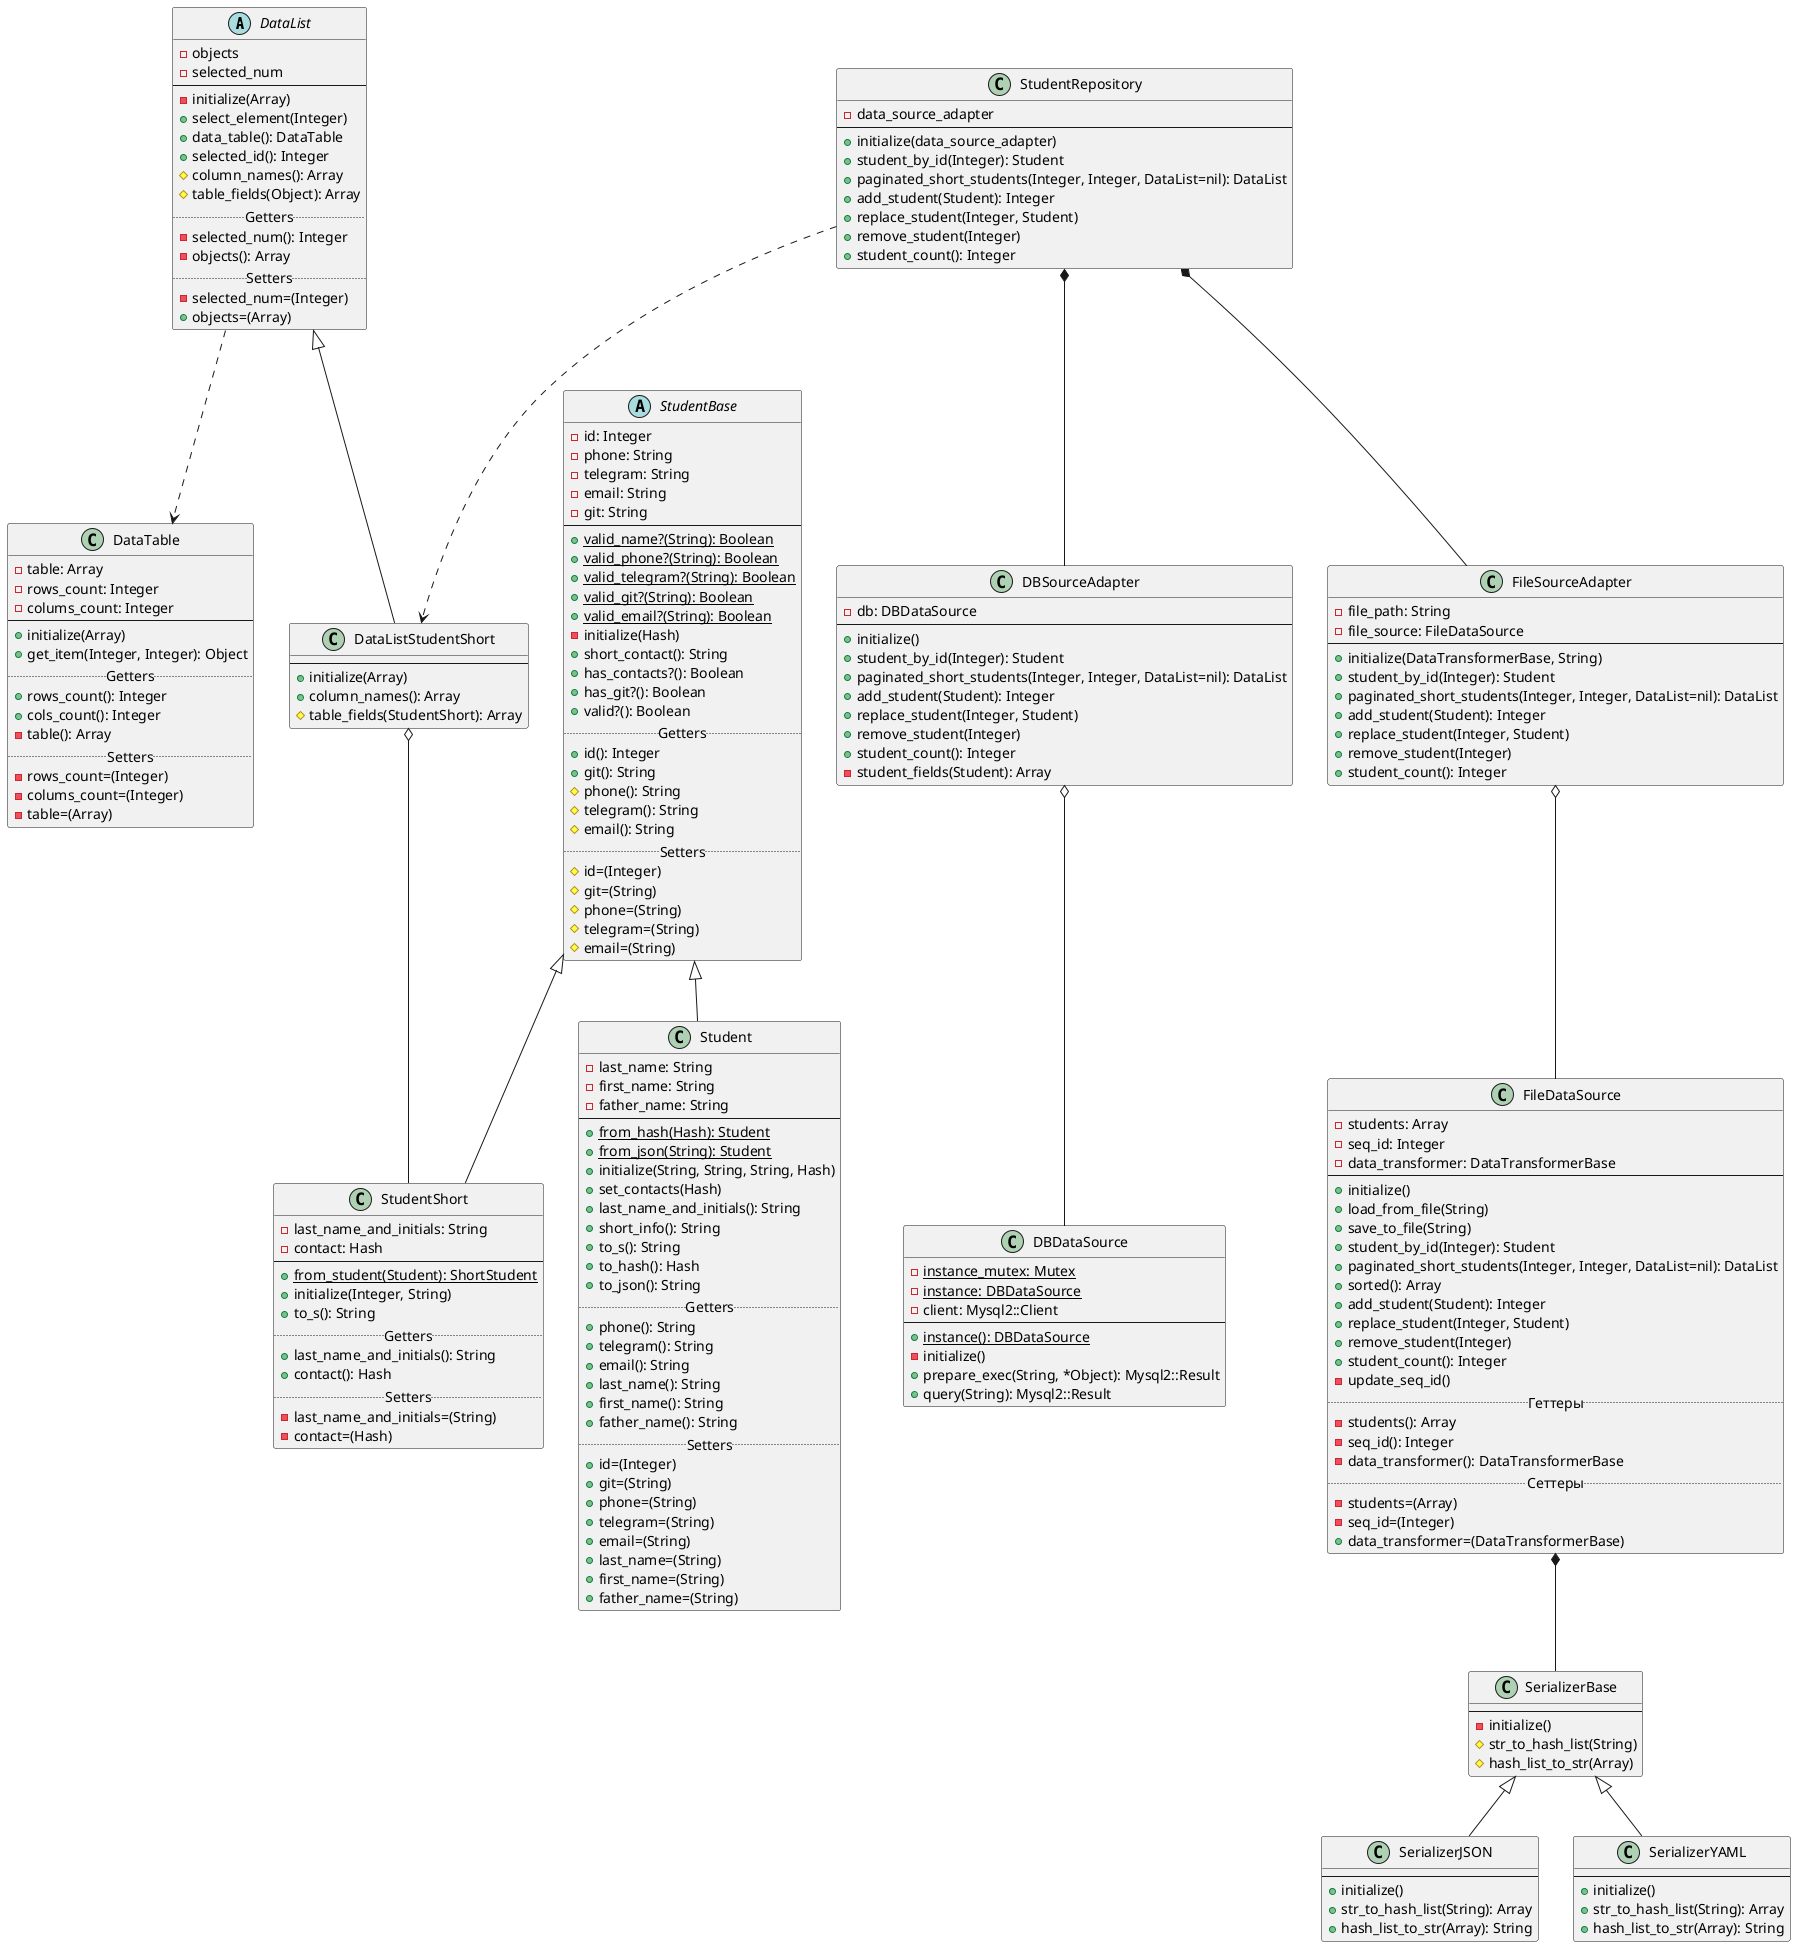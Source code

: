 @startuml
'https://plantuml.com/class-diagram

DataList ..> DataTable
DataListStudentShort o-- StudentShort
FileDataSource *-- SerializerBase
DBSourceAdapter o-- DBDataSource
FileSourceAdapter o-- FileDataSource
StudentRepository *-- DBSourceAdapter
StudentRepository *-- FileSourceAdapter
StudentRepository ..> DataListStudentShort

abstract class StudentBase {
    -id: Integer
    -phone: String
    -telegram: String
    -email: String
    -git: String
    --
    +{static}valid_name?(String): Boolean
    +{static}valid_phone?(String): Boolean
    +{static}valid_telegram?(String): Boolean
    +{static}valid_git?(String): Boolean
    +{static}valid_email?(String): Boolean
    -initialize(Hash)
    +short_contact(): String
    +has_contacts?(): Boolean
    +has_git?(): Boolean
    +valid?(): Boolean
    .. Getters ..
    +id(): Integer
    +git(): String
    #phone(): String
    #telegram(): String
    #email(): String
    .. Setters ..
    #id=(Integer)
    #git=(String)
    #phone=(String)
    #telegram=(String)
    #email=(String)
}

class Student extends StudentBase {
    -last_name: String
    -first_name: String
    -father_name: String
    --
    +{static}from_hash(Hash): Student
    +{static}from_json(String): Student
    +initialize(String, String, String, Hash)
    +set_contacts(Hash)
    +last_name_and_initials(): String
    +short_info(): String
    +to_s(): String
    +to_hash(): Hash
    +to_json(): String
    .. Getters ..
    +phone(): String
    +telegram(): String
    +email(): String
    +last_name(): String
    +first_name(): String
    +father_name(): String
    .. Setters ..
    +id=(Integer)
    +git=(String)
    +phone=(String)
    +telegram=(String)
    +email=(String)
    +last_name=(String)
    +first_name=(String)
    +father_name=(String)
}

class StudentShort extends StudentBase {
    -last_name_and_initials: String
    -contact: Hash
    --
    +{static}from_student(Student): ShortStudent
    +initialize(Integer, String)
    +to_s(): String
    .. Getters ..
    +last_name_and_initials(): String
    +contact(): Hash
    .. Setters ..
    -last_name_and_initials=(String)
    -contact=(Hash)
}

class DataTable {
    -table: Array
    -rows_count: Integer
    -colums_count: Integer
    --
    +initialize(Array)
    +get_item(Integer, Integer): Object
    .. Getters ..
    +rows_count(): Integer
    +cols_count(): Integer
    -table(): Array
    .. Setters ..
    -rows_count=(Integer)
    -colums_count=(Integer)
    -table=(Array)
}

abstract class DataList {
    -objects
    -selected_num
    --
    -initialize(Array)
    +select_element(Integer)
    +data_table(): DataTable
    +selected_id(): Integer
    #column_names(): Array
    #table_fields(Object): Array
    .. Getters ..
    -selected_num(): Integer
    -objects(): Array
    .. Setters ..
    -selected_num=(Integer)
    +objects=(Array)
}

class DataListStudentShort extends DataList {
    --
    +initialize(Array)
    +column_names(): Array
    #table_fields(StudentShort): Array
}


class SerializerBase {
    --
    -initialize()
    #str_to_hash_list(String)
    #hash_list_to_str(Array)
}

class SerializerJSON extends SerializerBase {
    --
    +initialize()
    +str_to_hash_list(String): Array
    +hash_list_to_str(Array): String
}

class SerializerYAML extends SerializerBase {
    --
    +initialize()
    +str_to_hash_list(String): Array
    +hash_list_to_str(Array): String
}


class DBDataSource {
    -{static}instance_mutex: Mutex
    -{static}instance: DBDataSource
    -client: Mysql2::Client
    --
    +{static}instance(): DBDataSource
    -initialize()
    +prepare_exec(String, *Object): Mysql2::Result
    +query(String): Mysql2::Result
}

class FileDataSource {
    -students: Array
    -seq_id: Integer
    -data_transformer: DataTransformerBase
    --
    +initialize()
    +load_from_file(String)
    +save_to_file(String)
    +student_by_id(Integer): Student
    +paginated_short_students(Integer, Integer, DataList=nil): DataList
    +sorted(): Array
    +add_student(Student): Integer
    +replace_student(Integer, Student)
    +remove_student(Integer)
    +student_count(): Integer
    -update_seq_id()
    .. Геттеры ..
    -students(): Array
    -seq_id(): Integer
    -data_transformer(): DataTransformerBase
    .. Сеттеры ..
    -students=(Array)
    -seq_id=(Integer)
    +data_transformer=(DataTransformerBase)
}

class DBSourceAdapter {
    -db: DBDataSource
    --
    +initialize()
    +student_by_id(Integer): Student
    +paginated_short_students(Integer, Integer, DataList=nil): DataList
    +add_student(Student): Integer
    +replace_student(Integer, Student)
    +remove_student(Integer)
    +student_count(): Integer
    -student_fields(Student): Array
}

class FileSourceAdapter {
    -file_path: String
    -file_source: FileDataSource
    --
    +initialize(DataTransformerBase, String)
    +student_by_id(Integer): Student
    +paginated_short_students(Integer, Integer, DataList=nil): DataList
    +add_student(Student): Integer
    +replace_student(Integer, Student)
    +remove_student(Integer)
    +student_count(): Integer
}

class StudentRepository {
    -data_source_adapter
    --
    +initialize(data_source_adapter)
    +student_by_id(Integer): Student
    +paginated_short_students(Integer, Integer, DataList=nil): DataList
    +add_student(Student): Integer
    +replace_student(Integer, Student)
    +remove_student(Integer)
    +student_count(): Integer
}

@enduml